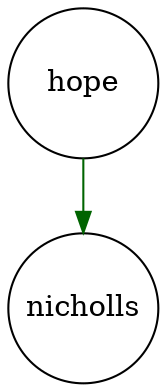 digraph fullagr_hope_nicholls { 
 K=0.6 
 "hope" -> { "nicholls" } [color="darkgreen", arrowhead="normal", penwidth=1, href="#401"]; 
 "hope" [shape="circle", fixedsize="true", height=1, width=1, style="filled", fillcolor="white", href="#hope"]; 
 "nicholls" [shape="circle", fixedsize="true", height=1, width=1, style="filled", fillcolor="white", href="#nicholls"]; 

}
